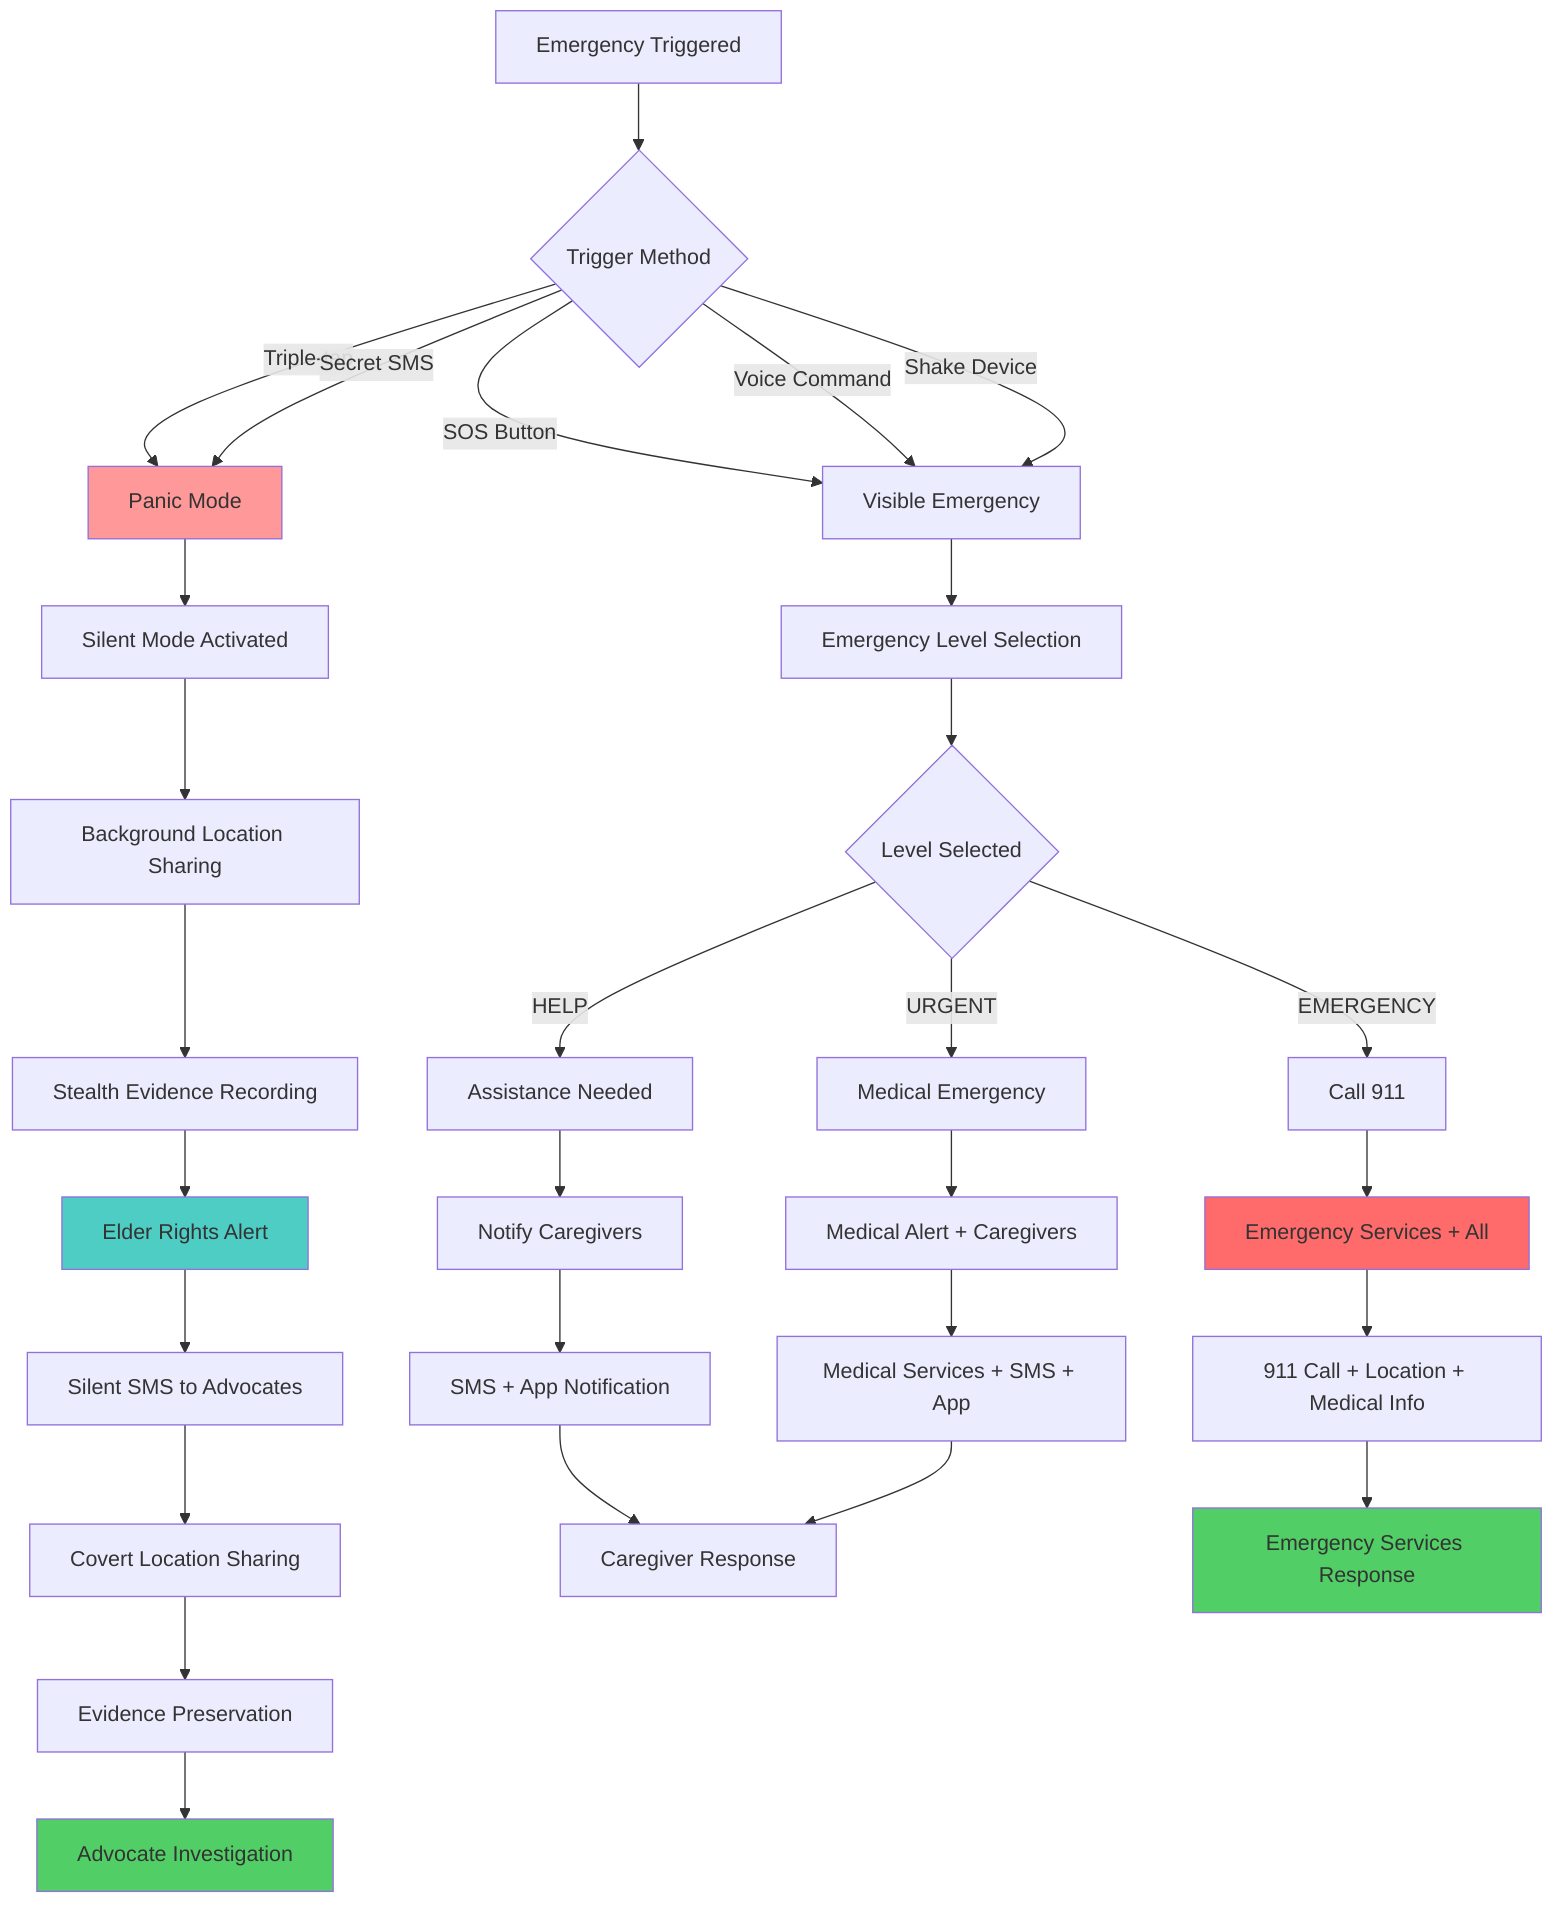 flowchart TD
    A[Emergency Triggered] --> B{Trigger Method}
    B -->|SOS Button| C[Visible Emergency]
    B -->|Triple-tap| D[Panic Mode]
    B -->|Voice Command| C
    B -->|Shake Device| C
    B -->|Secret SMS| D
    
    C --> C1[Emergency Level Selection]
    C1 --> C2{Level Selected}
    C2 -->|HELP| C3[Assistance Needed]
    C2 -->|URGENT| C4[Medical Emergency]
    C2 -->|EMERGENCY| C5[Call 911]
    
    D --> D1[Silent Mode Activated]
    D1 --> D2[Background Location Sharing]
    D2 --> D3[Stealth Evidence Recording]
    D3 --> D4[Elder Rights Alert]
    
    C3 --> E[Notify Caregivers]
    C4 --> F[Medical Alert + Caregivers]
    C5 --> G[Emergency Services + All]
    
    E --> H[SMS + App Notification]
    F --> I[Medical Services + SMS + App]
    G --> J[911 Call + Location + Medical Info]
    
    D4 --> K[Silent SMS to Advocates]
    K --> L[Covert Location Sharing]
    L --> M[Evidence Preservation]
    
    H --> N[Caregiver Response]
    I --> N
    J --> O[Emergency Services Response]
    M --> P[Advocate Investigation]
    
    style D fill:#ff9999
    style D4 fill:#4ecdc4
    style G fill:#ff6b6b
    style O fill:#51cf66
    style P fill:#51cf66